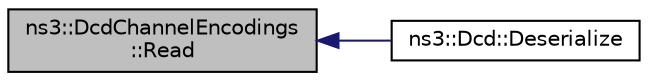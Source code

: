 digraph "ns3::DcdChannelEncodings::Read"
{
  edge [fontname="Helvetica",fontsize="10",labelfontname="Helvetica",labelfontsize="10"];
  node [fontname="Helvetica",fontsize="10",shape=record];
  rankdir="LR";
  Node1 [label="ns3::DcdChannelEncodings\l::Read",height=0.2,width=0.4,color="black", fillcolor="grey75", style="filled", fontcolor="black"];
  Node1 -> Node2 [dir="back",color="midnightblue",fontsize="10",style="solid"];
  Node2 [label="ns3::Dcd::Deserialize",height=0.2,width=0.4,color="black", fillcolor="white", style="filled",URL="$db/dcc/classns3_1_1Dcd.html#aa33549d7776c9d6e07cd8f02602db408"];
}

